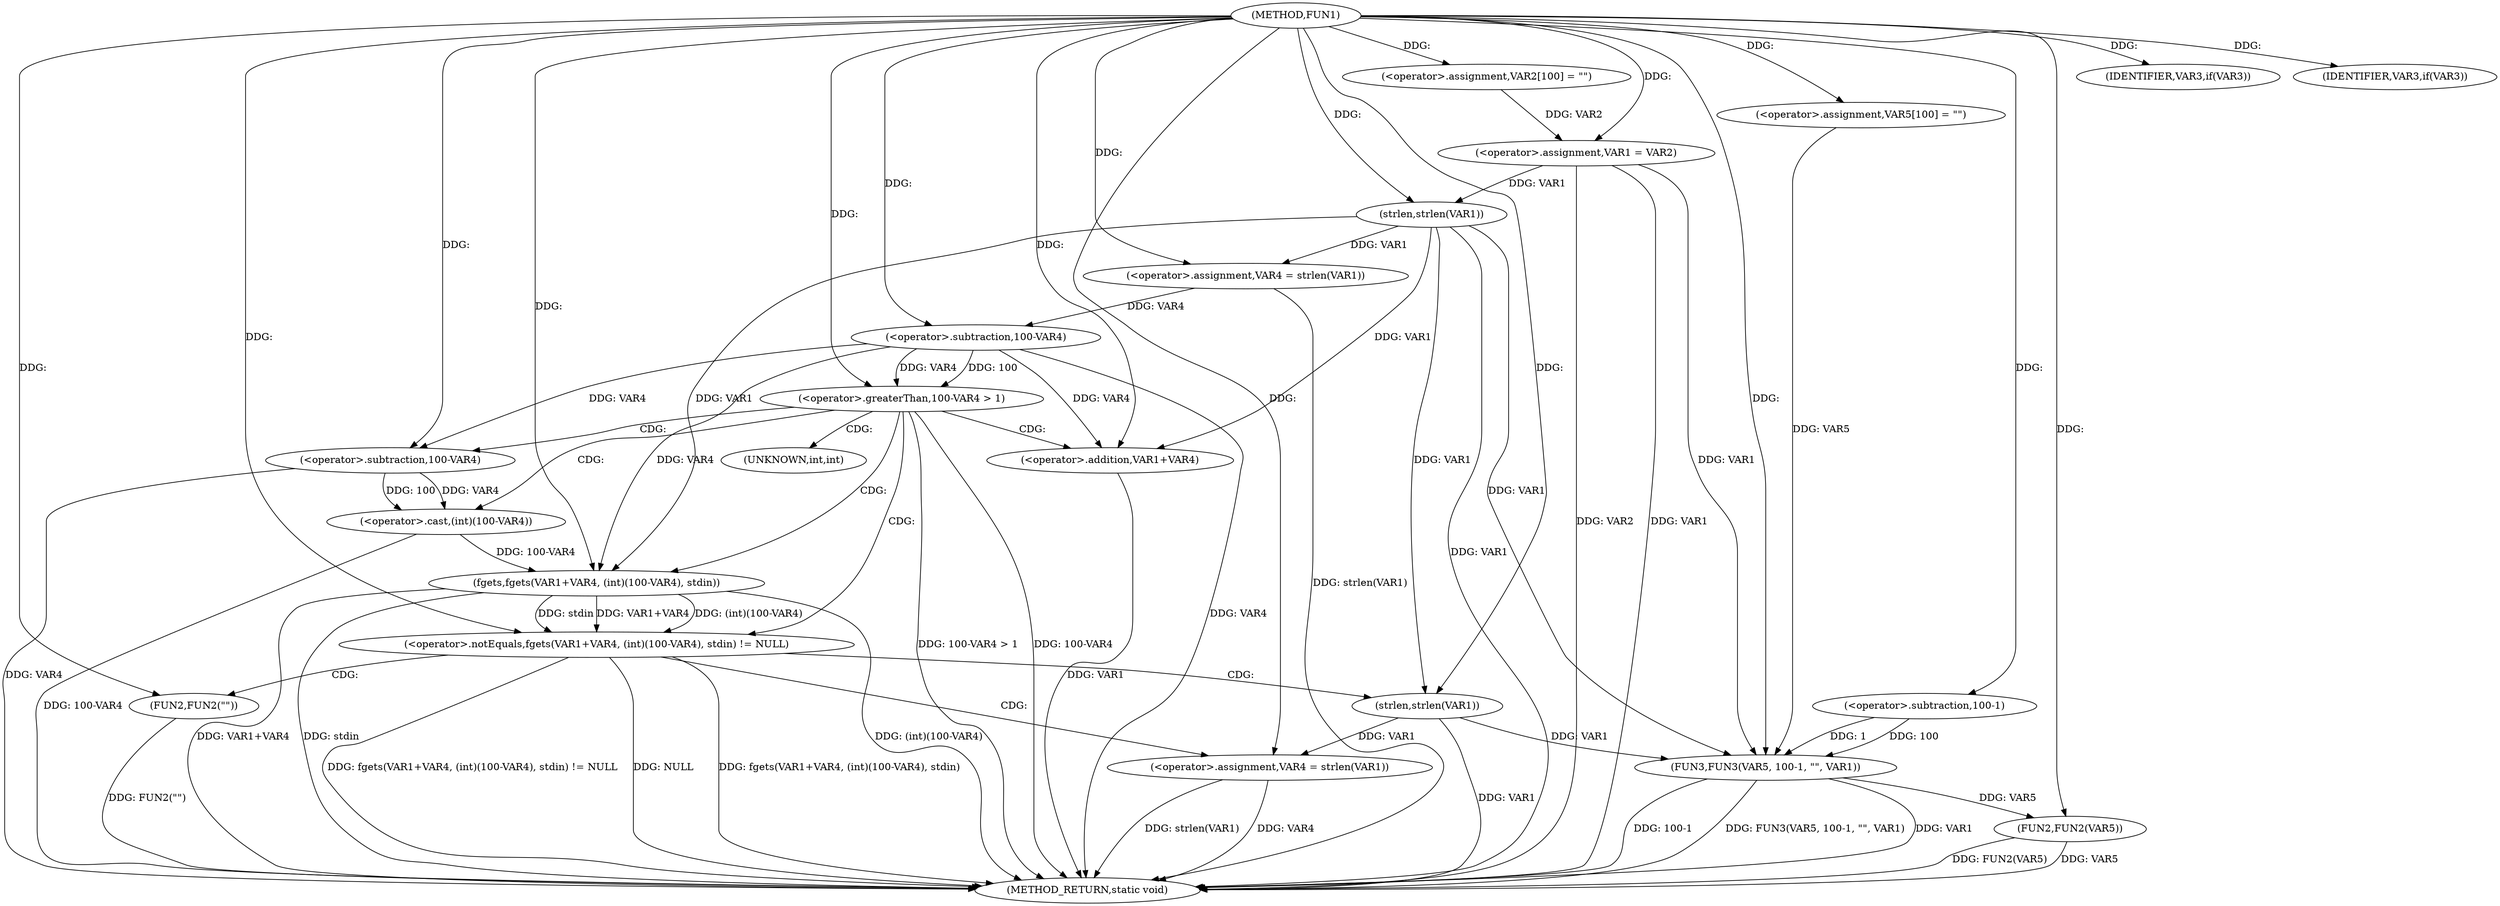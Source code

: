 digraph FUN1 {  
"1000100" [label = "(METHOD,FUN1)" ]
"1000166" [label = "(METHOD_RETURN,static void)" ]
"1000104" [label = "(<operator>.assignment,VAR2[100] = \"\")" ]
"1000107" [label = "(<operator>.assignment,VAR1 = VAR2)" ]
"1000111" [label = "(IDENTIFIER,VAR3,if(VAR3))" ]
"1000115" [label = "(<operator>.assignment,VAR4 = strlen(VAR1))" ]
"1000117" [label = "(strlen,strlen(VAR1))" ]
"1000120" [label = "(<operator>.greaterThan,100-VAR4 > 1)" ]
"1000121" [label = "(<operator>.subtraction,100-VAR4)" ]
"1000127" [label = "(<operator>.notEquals,fgets(VAR1+VAR4, (int)(100-VAR4), stdin) != NULL)" ]
"1000128" [label = "(fgets,fgets(VAR1+VAR4, (int)(100-VAR4), stdin))" ]
"1000129" [label = "(<operator>.addition,VAR1+VAR4)" ]
"1000132" [label = "(<operator>.cast,(int)(100-VAR4))" ]
"1000134" [label = "(<operator>.subtraction,100-VAR4)" ]
"1000140" [label = "(<operator>.assignment,VAR4 = strlen(VAR1))" ]
"1000142" [label = "(strlen,strlen(VAR1))" ]
"1000147" [label = "(FUN2,FUN2(\"\"))" ]
"1000150" [label = "(IDENTIFIER,VAR3,if(VAR3))" ]
"1000154" [label = "(<operator>.assignment,VAR5[100] = \"\")" ]
"1000157" [label = "(FUN3,FUN3(VAR5, 100-1, \"\", VAR1))" ]
"1000159" [label = "(<operator>.subtraction,100-1)" ]
"1000164" [label = "(FUN2,FUN2(VAR5))" ]
"1000133" [label = "(UNKNOWN,int,int)" ]
  "1000140" -> "1000166"  [ label = "DDG: strlen(VAR1)"] 
  "1000107" -> "1000166"  [ label = "DDG: VAR1"] 
  "1000157" -> "1000166"  [ label = "DDG: FUN3(VAR5, 100-1, \"\", VAR1)"] 
  "1000127" -> "1000166"  [ label = "DDG: fgets(VAR1+VAR4, (int)(100-VAR4), stdin) != NULL"] 
  "1000117" -> "1000166"  [ label = "DDG: VAR1"] 
  "1000120" -> "1000166"  [ label = "DDG: 100-VAR4 > 1"] 
  "1000157" -> "1000166"  [ label = "DDG: VAR1"] 
  "1000147" -> "1000166"  [ label = "DDG: FUN2(\"\")"] 
  "1000164" -> "1000166"  [ label = "DDG: VAR5"] 
  "1000157" -> "1000166"  [ label = "DDG: 100-1"] 
  "1000115" -> "1000166"  [ label = "DDG: strlen(VAR1)"] 
  "1000129" -> "1000166"  [ label = "DDG: VAR1"] 
  "1000164" -> "1000166"  [ label = "DDG: FUN2(VAR5)"] 
  "1000121" -> "1000166"  [ label = "DDG: VAR4"] 
  "1000128" -> "1000166"  [ label = "DDG: (int)(100-VAR4)"] 
  "1000140" -> "1000166"  [ label = "DDG: VAR4"] 
  "1000128" -> "1000166"  [ label = "DDG: VAR1+VAR4"] 
  "1000132" -> "1000166"  [ label = "DDG: 100-VAR4"] 
  "1000120" -> "1000166"  [ label = "DDG: 100-VAR4"] 
  "1000142" -> "1000166"  [ label = "DDG: VAR1"] 
  "1000134" -> "1000166"  [ label = "DDG: VAR4"] 
  "1000127" -> "1000166"  [ label = "DDG: fgets(VAR1+VAR4, (int)(100-VAR4), stdin)"] 
  "1000127" -> "1000166"  [ label = "DDG: NULL"] 
  "1000128" -> "1000166"  [ label = "DDG: stdin"] 
  "1000107" -> "1000166"  [ label = "DDG: VAR2"] 
  "1000100" -> "1000104"  [ label = "DDG: "] 
  "1000104" -> "1000107"  [ label = "DDG: VAR2"] 
  "1000100" -> "1000107"  [ label = "DDG: "] 
  "1000100" -> "1000111"  [ label = "DDG: "] 
  "1000117" -> "1000115"  [ label = "DDG: VAR1"] 
  "1000100" -> "1000115"  [ label = "DDG: "] 
  "1000107" -> "1000117"  [ label = "DDG: VAR1"] 
  "1000100" -> "1000117"  [ label = "DDG: "] 
  "1000121" -> "1000120"  [ label = "DDG: 100"] 
  "1000121" -> "1000120"  [ label = "DDG: VAR4"] 
  "1000100" -> "1000121"  [ label = "DDG: "] 
  "1000115" -> "1000121"  [ label = "DDG: VAR4"] 
  "1000100" -> "1000120"  [ label = "DDG: "] 
  "1000128" -> "1000127"  [ label = "DDG: VAR1+VAR4"] 
  "1000128" -> "1000127"  [ label = "DDG: (int)(100-VAR4)"] 
  "1000128" -> "1000127"  [ label = "DDG: stdin"] 
  "1000117" -> "1000128"  [ label = "DDG: VAR1"] 
  "1000100" -> "1000128"  [ label = "DDG: "] 
  "1000121" -> "1000128"  [ label = "DDG: VAR4"] 
  "1000117" -> "1000129"  [ label = "DDG: VAR1"] 
  "1000100" -> "1000129"  [ label = "DDG: "] 
  "1000121" -> "1000129"  [ label = "DDG: VAR4"] 
  "1000132" -> "1000128"  [ label = "DDG: 100-VAR4"] 
  "1000134" -> "1000132"  [ label = "DDG: 100"] 
  "1000134" -> "1000132"  [ label = "DDG: VAR4"] 
  "1000100" -> "1000134"  [ label = "DDG: "] 
  "1000121" -> "1000134"  [ label = "DDG: VAR4"] 
  "1000100" -> "1000127"  [ label = "DDG: "] 
  "1000142" -> "1000140"  [ label = "DDG: VAR1"] 
  "1000100" -> "1000140"  [ label = "DDG: "] 
  "1000100" -> "1000142"  [ label = "DDG: "] 
  "1000117" -> "1000142"  [ label = "DDG: VAR1"] 
  "1000100" -> "1000147"  [ label = "DDG: "] 
  "1000100" -> "1000150"  [ label = "DDG: "] 
  "1000100" -> "1000154"  [ label = "DDG: "] 
  "1000154" -> "1000157"  [ label = "DDG: VAR5"] 
  "1000100" -> "1000157"  [ label = "DDG: "] 
  "1000159" -> "1000157"  [ label = "DDG: 100"] 
  "1000159" -> "1000157"  [ label = "DDG: 1"] 
  "1000100" -> "1000159"  [ label = "DDG: "] 
  "1000107" -> "1000157"  [ label = "DDG: VAR1"] 
  "1000117" -> "1000157"  [ label = "DDG: VAR1"] 
  "1000142" -> "1000157"  [ label = "DDG: VAR1"] 
  "1000157" -> "1000164"  [ label = "DDG: VAR5"] 
  "1000100" -> "1000164"  [ label = "DDG: "] 
  "1000120" -> "1000127"  [ label = "CDG: "] 
  "1000120" -> "1000132"  [ label = "CDG: "] 
  "1000120" -> "1000128"  [ label = "CDG: "] 
  "1000120" -> "1000129"  [ label = "CDG: "] 
  "1000120" -> "1000133"  [ label = "CDG: "] 
  "1000120" -> "1000134"  [ label = "CDG: "] 
  "1000127" -> "1000142"  [ label = "CDG: "] 
  "1000127" -> "1000147"  [ label = "CDG: "] 
  "1000127" -> "1000140"  [ label = "CDG: "] 
}
